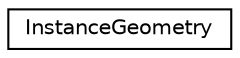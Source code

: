 digraph "Graphical Class Hierarchy"
{
  edge [fontname="Helvetica",fontsize="10",labelfontname="Helvetica",labelfontsize="10"];
  node [fontname="Helvetica",fontsize="10",shape=record];
  rankdir="LR";
  Node0 [label="InstanceGeometry",height=0.2,width=0.4,color="black", fillcolor="white", style="filled",URL="$classInstanceGeometry.html"];
}
